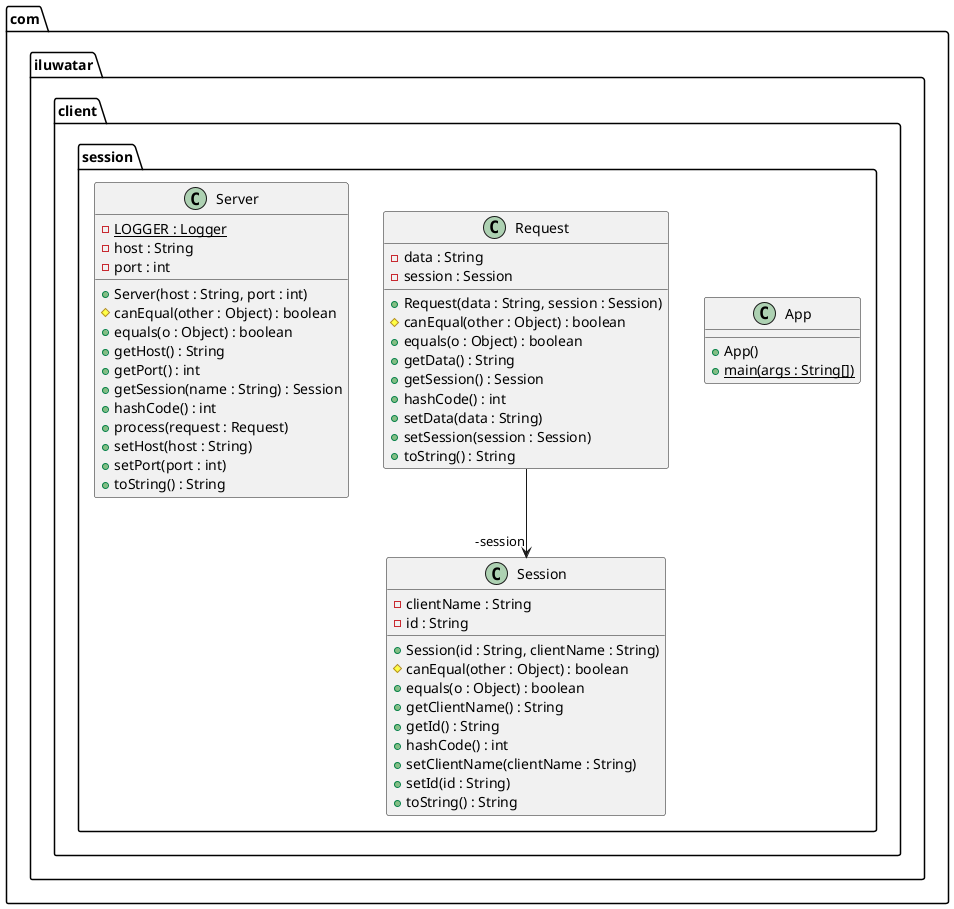 @startuml
package com.iluwatar.client.session {
  class App {
    + App()
    + main(args : String[]) {static}
  }
  class Request {
    - data : String
    - session : Session
    + Request(data : String, session : Session)
    # canEqual(other : Object) : boolean
    + equals(o : Object) : boolean
    + getData() : String
    + getSession() : Session
    + hashCode() : int
    + setData(data : String)
    + setSession(session : Session)
    + toString() : String
  }
  class Server {
    - LOGGER : Logger {static}
    - host : String
    - port : int
    + Server(host : String, port : int)
    # canEqual(other : Object) : boolean
    + equals(o : Object) : boolean
    + getHost() : String
    + getPort() : int
    + getSession(name : String) : Session
    + hashCode() : int
    + process(request : Request)
    + setHost(host : String)
    + setPort(port : int)
    + toString() : String
  }
  class Session {
    - clientName : String
    - id : String
    + Session(id : String, clientName : String)
    # canEqual(other : Object) : boolean
    + equals(o : Object) : boolean
    + getClientName() : String
    + getId() : String
    + hashCode() : int
    + setClientName(clientName : String)
    + setId(id : String)
    + toString() : String
  }
}
Request -->  "-session" Session
@enduml